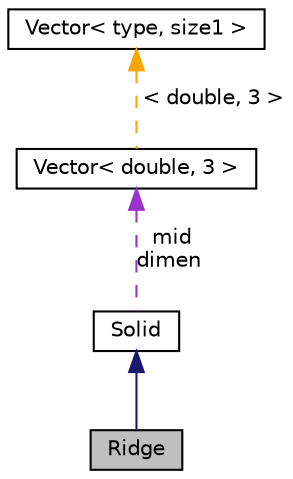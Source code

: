 digraph "Ridge"
{
 // LATEX_PDF_SIZE
  edge [fontname="Helvetica",fontsize="10",labelfontname="Helvetica",labelfontsize="10"];
  node [fontname="Helvetica",fontsize="10",shape=record];
  Node1 [label="Ridge",height=0.2,width=0.4,color="black", fillcolor="grey75", style="filled", fontcolor="black",tooltip=" "];
  Node2 -> Node1 [dir="back",color="midnightblue",fontsize="10",style="solid",fontname="Helvetica"];
  Node2 [label="Solid",height=0.2,width=0.4,color="black", fillcolor="white", style="filled",URL="$class_solid.html",tooltip=" "];
  Node3 -> Node2 [dir="back",color="darkorchid3",fontsize="10",style="dashed",label=" mid\ndimen" ,fontname="Helvetica"];
  Node3 [label="Vector\< double, 3 \>",height=0.2,width=0.4,color="black", fillcolor="white", style="filled",URL="$class_vector.html",tooltip=" "];
  Node4 -> Node3 [dir="back",color="orange",fontsize="10",style="dashed",label=" \< double, 3 \>" ,fontname="Helvetica"];
  Node4 [label="Vector\< type, size1 \>",height=0.2,width=0.4,color="black", fillcolor="white", style="filled",URL="$class_vector.html",tooltip=" "];
}
